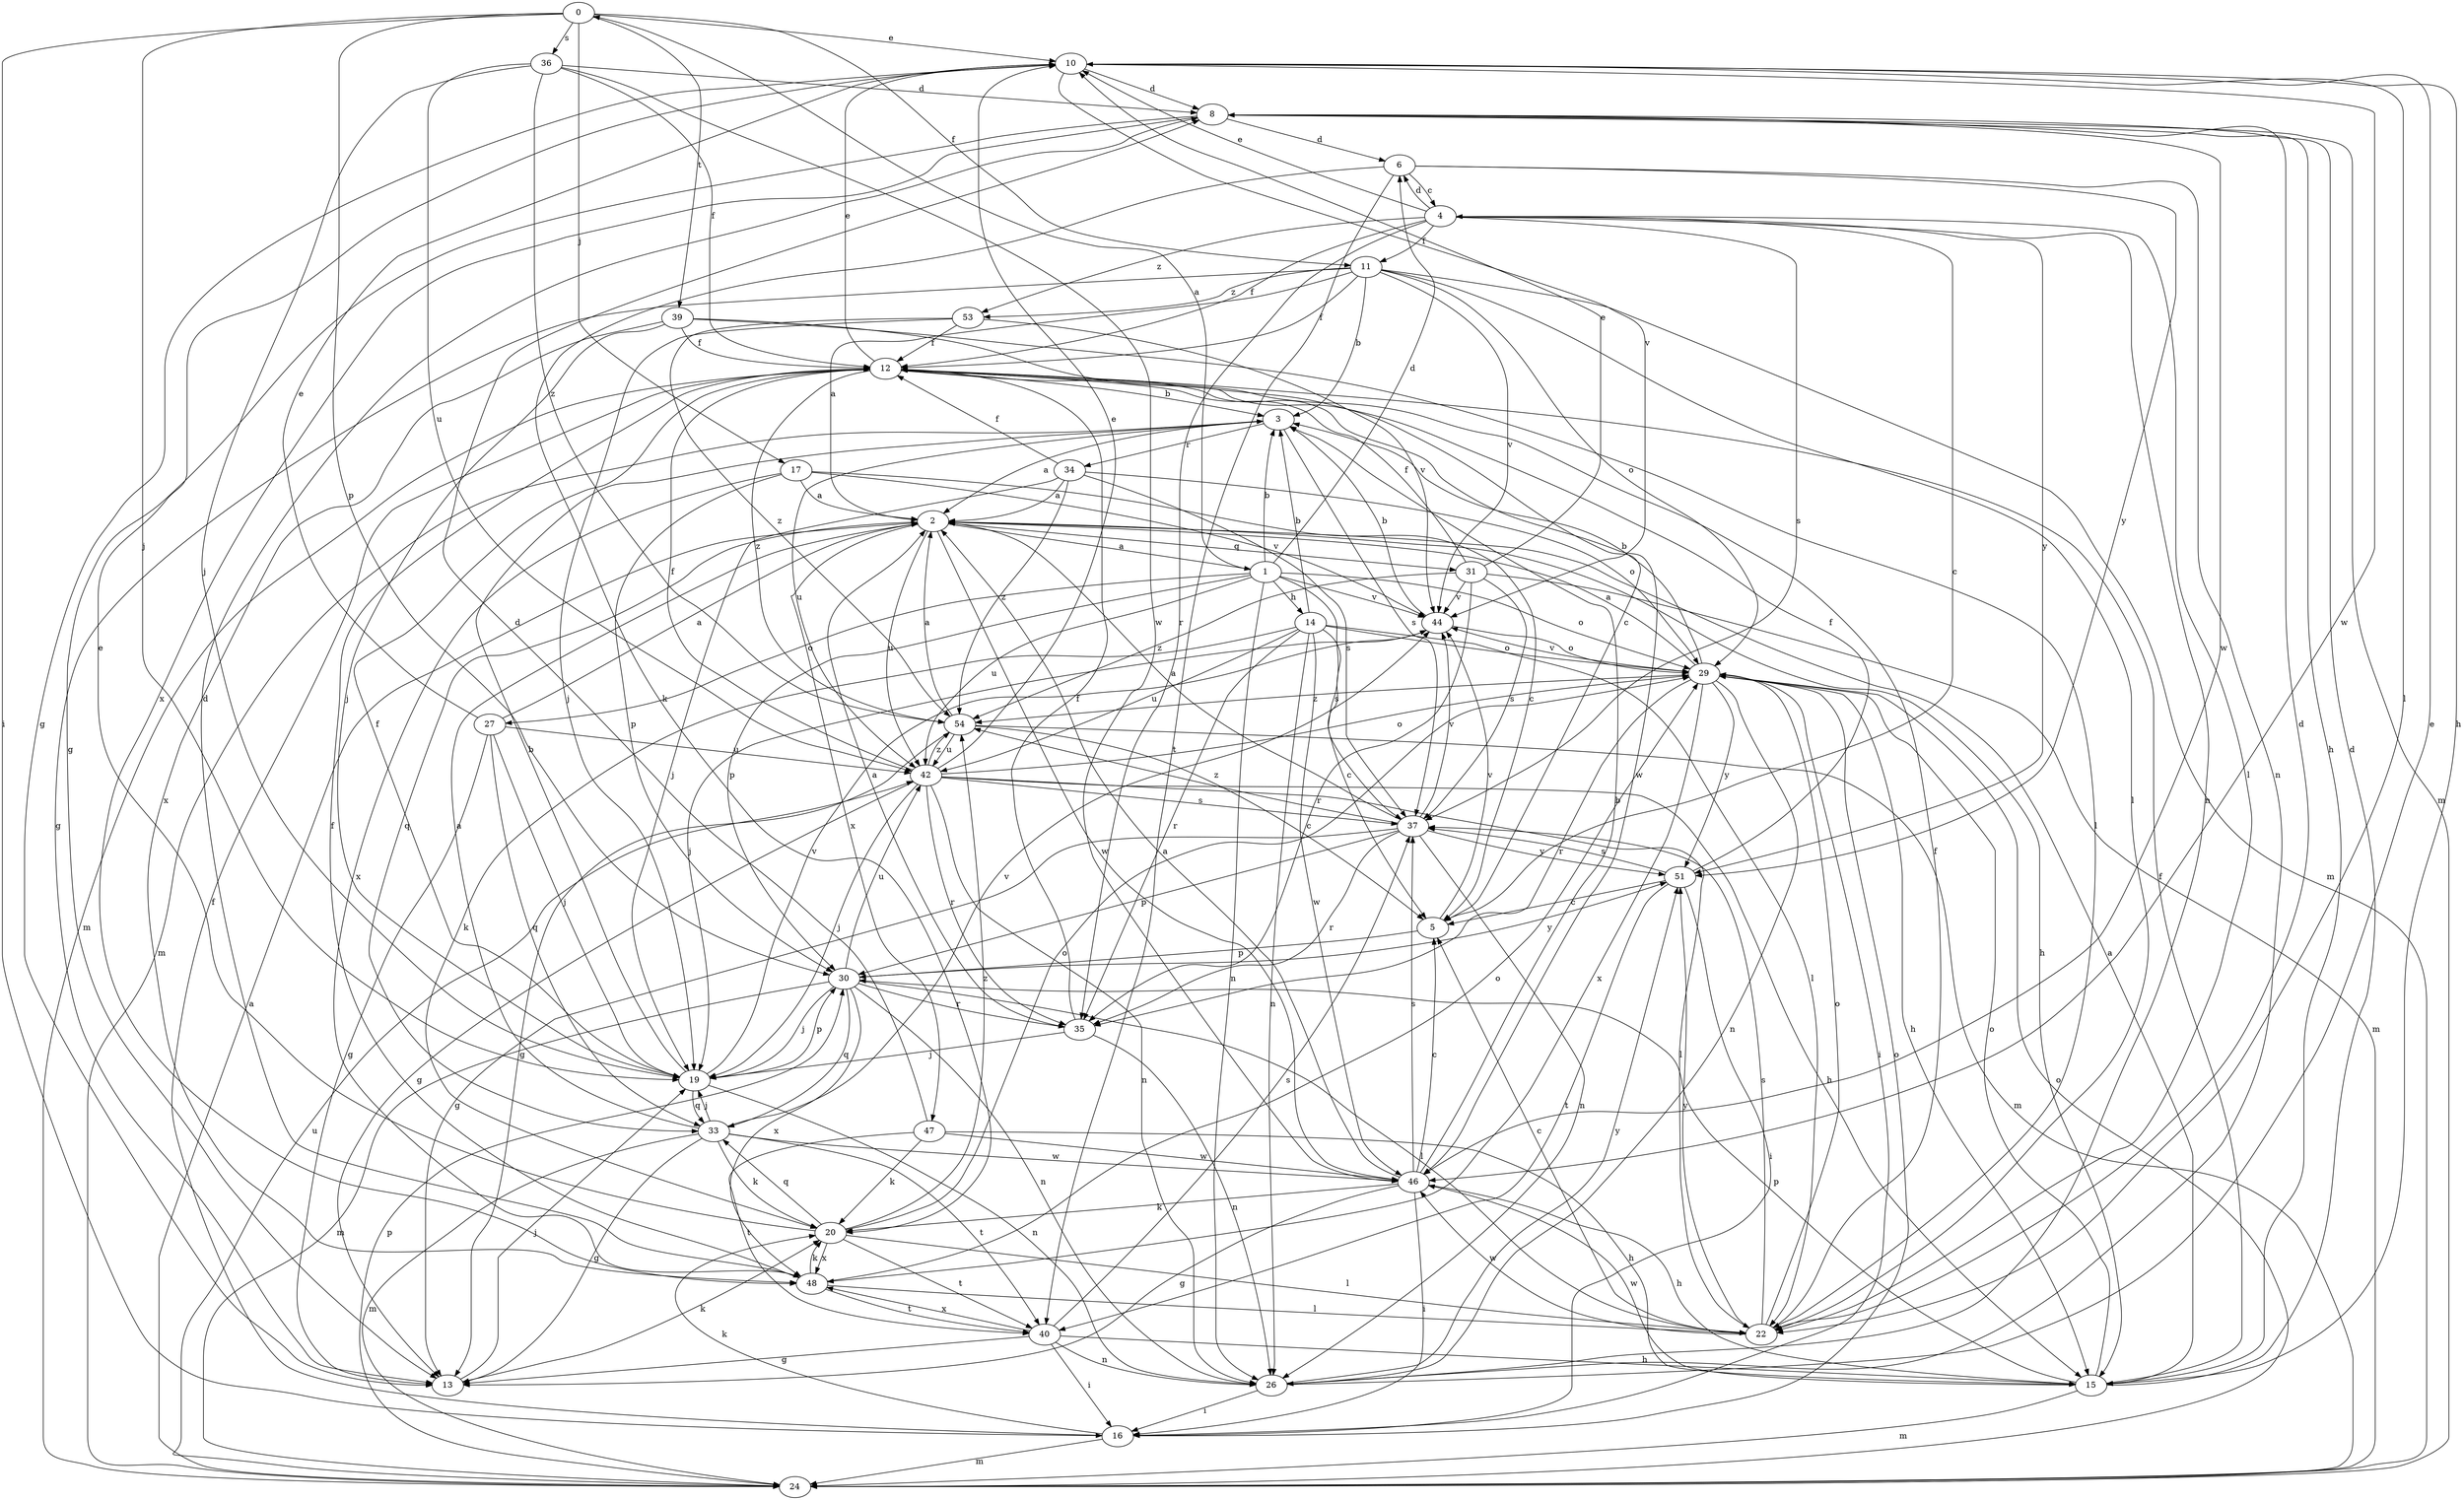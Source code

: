 strict digraph  {
0;
1;
2;
3;
4;
5;
6;
8;
10;
11;
12;
13;
14;
15;
16;
17;
19;
20;
22;
24;
26;
27;
29;
30;
31;
33;
34;
35;
36;
37;
39;
40;
42;
44;
46;
47;
48;
51;
53;
54;
0 -> 10  [label=e];
0 -> 11  [label=f];
0 -> 16  [label=i];
0 -> 17  [label=j];
0 -> 19  [label=j];
0 -> 30  [label=p];
0 -> 36  [label=s];
0 -> 39  [label=t];
1 -> 0  [label=a];
1 -> 3  [label=b];
1 -> 6  [label=d];
1 -> 14  [label=h];
1 -> 26  [label=n];
1 -> 27  [label=o];
1 -> 29  [label=o];
1 -> 30  [label=p];
1 -> 37  [label=s];
1 -> 42  [label=u];
1 -> 44  [label=v];
2 -> 1  [label=a];
2 -> 15  [label=h];
2 -> 31  [label=q];
2 -> 33  [label=q];
2 -> 42  [label=u];
2 -> 46  [label=w];
2 -> 47  [label=x];
3 -> 2  [label=a];
3 -> 24  [label=m];
3 -> 34  [label=r];
3 -> 37  [label=s];
3 -> 42  [label=u];
4 -> 6  [label=d];
4 -> 10  [label=e];
4 -> 11  [label=f];
4 -> 12  [label=f];
4 -> 22  [label=l];
4 -> 26  [label=n];
4 -> 35  [label=r];
4 -> 37  [label=s];
4 -> 51  [label=y];
4 -> 53  [label=z];
5 -> 4  [label=c];
5 -> 30  [label=p];
5 -> 44  [label=v];
6 -> 4  [label=c];
6 -> 20  [label=k];
6 -> 26  [label=n];
6 -> 40  [label=t];
6 -> 51  [label=y];
8 -> 6  [label=d];
8 -> 13  [label=g];
8 -> 15  [label=h];
8 -> 24  [label=m];
8 -> 46  [label=w];
8 -> 48  [label=x];
10 -> 8  [label=d];
10 -> 13  [label=g];
10 -> 15  [label=h];
10 -> 22  [label=l];
10 -> 44  [label=v];
10 -> 46  [label=w];
11 -> 2  [label=a];
11 -> 3  [label=b];
11 -> 12  [label=f];
11 -> 13  [label=g];
11 -> 22  [label=l];
11 -> 24  [label=m];
11 -> 29  [label=o];
11 -> 44  [label=v];
11 -> 53  [label=z];
12 -> 3  [label=b];
12 -> 10  [label=e];
12 -> 24  [label=m];
12 -> 46  [label=w];
12 -> 54  [label=z];
13 -> 19  [label=j];
13 -> 20  [label=k];
14 -> 3  [label=b];
14 -> 5  [label=c];
14 -> 20  [label=k];
14 -> 22  [label=l];
14 -> 26  [label=n];
14 -> 29  [label=o];
14 -> 35  [label=r];
14 -> 42  [label=u];
14 -> 46  [label=w];
15 -> 2  [label=a];
15 -> 8  [label=d];
15 -> 12  [label=f];
15 -> 24  [label=m];
15 -> 29  [label=o];
15 -> 30  [label=p];
15 -> 46  [label=w];
16 -> 12  [label=f];
16 -> 20  [label=k];
16 -> 24  [label=m];
16 -> 29  [label=o];
17 -> 2  [label=a];
17 -> 5  [label=c];
17 -> 30  [label=p];
17 -> 44  [label=v];
17 -> 48  [label=x];
19 -> 3  [label=b];
19 -> 12  [label=f];
19 -> 26  [label=n];
19 -> 30  [label=p];
19 -> 33  [label=q];
19 -> 44  [label=v];
20 -> 10  [label=e];
20 -> 22  [label=l];
20 -> 29  [label=o];
20 -> 33  [label=q];
20 -> 40  [label=t];
20 -> 48  [label=x];
20 -> 54  [label=z];
22 -> 5  [label=c];
22 -> 8  [label=d];
22 -> 12  [label=f];
22 -> 29  [label=o];
22 -> 37  [label=s];
22 -> 46  [label=w];
22 -> 51  [label=y];
24 -> 2  [label=a];
24 -> 29  [label=o];
24 -> 30  [label=p];
24 -> 42  [label=u];
26 -> 10  [label=e];
26 -> 16  [label=i];
26 -> 51  [label=y];
27 -> 2  [label=a];
27 -> 10  [label=e];
27 -> 13  [label=g];
27 -> 19  [label=j];
27 -> 33  [label=q];
27 -> 42  [label=u];
29 -> 2  [label=a];
29 -> 3  [label=b];
29 -> 15  [label=h];
29 -> 16  [label=i];
29 -> 26  [label=n];
29 -> 35  [label=r];
29 -> 44  [label=v];
29 -> 48  [label=x];
29 -> 51  [label=y];
29 -> 54  [label=z];
30 -> 19  [label=j];
30 -> 22  [label=l];
30 -> 24  [label=m];
30 -> 26  [label=n];
30 -> 33  [label=q];
30 -> 35  [label=r];
30 -> 42  [label=u];
30 -> 48  [label=x];
30 -> 51  [label=y];
31 -> 10  [label=e];
31 -> 12  [label=f];
31 -> 24  [label=m];
31 -> 35  [label=r];
31 -> 37  [label=s];
31 -> 44  [label=v];
31 -> 54  [label=z];
33 -> 2  [label=a];
33 -> 13  [label=g];
33 -> 19  [label=j];
33 -> 20  [label=k];
33 -> 24  [label=m];
33 -> 40  [label=t];
33 -> 44  [label=v];
33 -> 46  [label=w];
34 -> 2  [label=a];
34 -> 12  [label=f];
34 -> 19  [label=j];
34 -> 29  [label=o];
34 -> 37  [label=s];
34 -> 54  [label=z];
35 -> 2  [label=a];
35 -> 12  [label=f];
35 -> 19  [label=j];
35 -> 26  [label=n];
36 -> 8  [label=d];
36 -> 12  [label=f];
36 -> 19  [label=j];
36 -> 42  [label=u];
36 -> 46  [label=w];
36 -> 54  [label=z];
37 -> 2  [label=a];
37 -> 13  [label=g];
37 -> 26  [label=n];
37 -> 30  [label=p];
37 -> 35  [label=r];
37 -> 44  [label=v];
37 -> 51  [label=y];
37 -> 54  [label=z];
39 -> 5  [label=c];
39 -> 12  [label=f];
39 -> 19  [label=j];
39 -> 22  [label=l];
39 -> 48  [label=x];
40 -> 13  [label=g];
40 -> 15  [label=h];
40 -> 16  [label=i];
40 -> 26  [label=n];
40 -> 37  [label=s];
40 -> 48  [label=x];
42 -> 10  [label=e];
42 -> 12  [label=f];
42 -> 13  [label=g];
42 -> 15  [label=h];
42 -> 19  [label=j];
42 -> 22  [label=l];
42 -> 26  [label=n];
42 -> 29  [label=o];
42 -> 35  [label=r];
42 -> 37  [label=s];
42 -> 54  [label=z];
44 -> 3  [label=b];
44 -> 19  [label=j];
44 -> 29  [label=o];
46 -> 2  [label=a];
46 -> 3  [label=b];
46 -> 5  [label=c];
46 -> 13  [label=g];
46 -> 15  [label=h];
46 -> 16  [label=i];
46 -> 20  [label=k];
46 -> 37  [label=s];
47 -> 8  [label=d];
47 -> 15  [label=h];
47 -> 20  [label=k];
47 -> 40  [label=t];
47 -> 46  [label=w];
48 -> 8  [label=d];
48 -> 12  [label=f];
48 -> 20  [label=k];
48 -> 22  [label=l];
48 -> 29  [label=o];
48 -> 40  [label=t];
51 -> 5  [label=c];
51 -> 12  [label=f];
51 -> 16  [label=i];
51 -> 37  [label=s];
51 -> 40  [label=t];
53 -> 12  [label=f];
53 -> 19  [label=j];
53 -> 44  [label=v];
53 -> 54  [label=z];
54 -> 2  [label=a];
54 -> 5  [label=c];
54 -> 13  [label=g];
54 -> 24  [label=m];
54 -> 42  [label=u];
}
